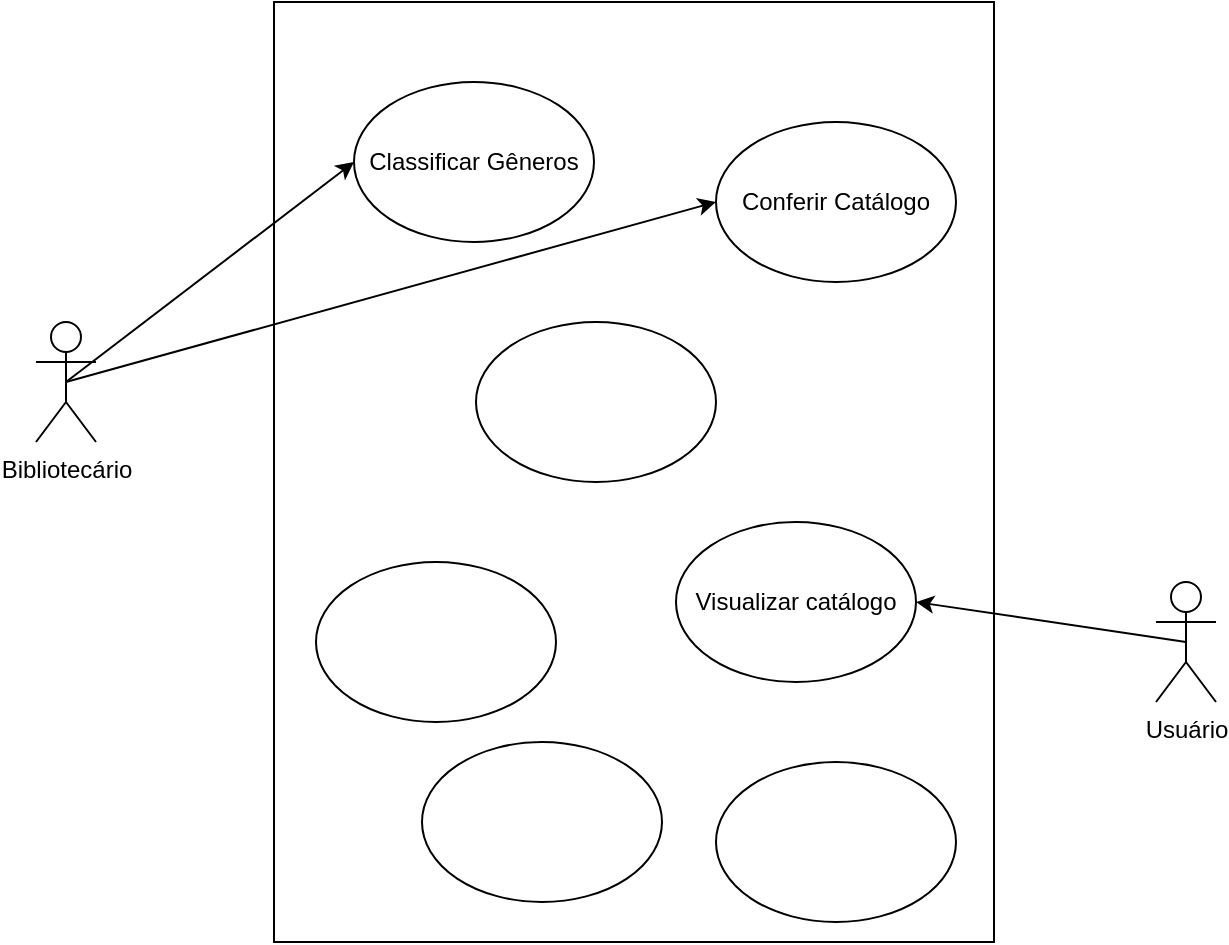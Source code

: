 <mxfile version="23.1.5" type="github">
  <diagram name="Página-1" id="uKG1hIwC789y6OuYV_Js">
    <mxGraphModel dx="1195" dy="652" grid="1" gridSize="10" guides="1" tooltips="1" connect="1" arrows="1" fold="1" page="1" pageScale="1" pageWidth="827" pageHeight="1169" math="0" shadow="0">
      <root>
        <mxCell id="0" />
        <mxCell id="1" parent="0" />
        <mxCell id="Io_aHo277Q3QV6PfObrv-2" value="" style="rounded=0;whiteSpace=wrap;html=1;" parent="1" vertex="1">
          <mxGeometry x="239" y="340" width="360" height="470" as="geometry" />
        </mxCell>
        <mxCell id="Io_aHo277Q3QV6PfObrv-1" value="Visualizar catálogo" style="ellipse;whiteSpace=wrap;html=1;" parent="1" vertex="1">
          <mxGeometry x="440" y="600" width="120" height="80" as="geometry" />
        </mxCell>
        <mxCell id="rk9aDWEZftjTUIki3564-2" value="" style="ellipse;whiteSpace=wrap;html=1;" vertex="1" parent="1">
          <mxGeometry x="340" y="500" width="120" height="80" as="geometry" />
        </mxCell>
        <mxCell id="rk9aDWEZftjTUIki3564-3" value="" style="ellipse;whiteSpace=wrap;html=1;" vertex="1" parent="1">
          <mxGeometry x="460" y="720" width="120" height="80" as="geometry" />
        </mxCell>
        <mxCell id="rk9aDWEZftjTUIki3564-4" value="Conferir Catálogo" style="ellipse;whiteSpace=wrap;html=1;" vertex="1" parent="1">
          <mxGeometry x="460" y="400" width="120" height="80" as="geometry" />
        </mxCell>
        <mxCell id="rk9aDWEZftjTUIki3564-5" value="Classificar Gêneros" style="ellipse;whiteSpace=wrap;html=1;" vertex="1" parent="1">
          <mxGeometry x="279" y="380" width="120" height="80" as="geometry" />
        </mxCell>
        <mxCell id="rk9aDWEZftjTUIki3564-6" value="" style="ellipse;whiteSpace=wrap;html=1;" vertex="1" parent="1">
          <mxGeometry x="260" y="620" width="120" height="80" as="geometry" />
        </mxCell>
        <mxCell id="rk9aDWEZftjTUIki3564-7" value="" style="ellipse;whiteSpace=wrap;html=1;" vertex="1" parent="1">
          <mxGeometry x="313" y="710" width="120" height="80" as="geometry" />
        </mxCell>
        <mxCell id="rk9aDWEZftjTUIki3564-12" style="rounded=0;orthogonalLoop=1;jettySize=auto;html=1;exitX=0.5;exitY=0.5;exitDx=0;exitDy=0;exitPerimeter=0;entryX=1;entryY=0.5;entryDx=0;entryDy=0;curved=0;strokeColor=default;" edge="1" parent="1" source="rk9aDWEZftjTUIki3564-8" target="Io_aHo277Q3QV6PfObrv-1">
          <mxGeometry relative="1" as="geometry" />
        </mxCell>
        <mxCell id="rk9aDWEZftjTUIki3564-8" value="Usuário" style="shape=umlActor;verticalLabelPosition=bottom;verticalAlign=top;html=1;outlineConnect=0;" vertex="1" parent="1">
          <mxGeometry x="680" y="630" width="30" height="60" as="geometry" />
        </mxCell>
        <mxCell id="rk9aDWEZftjTUIki3564-13" style="rounded=0;orthogonalLoop=1;jettySize=auto;html=1;exitX=0.5;exitY=0.5;exitDx=0;exitDy=0;exitPerimeter=0;entryX=0;entryY=0.5;entryDx=0;entryDy=0;" edge="1" parent="1" source="rk9aDWEZftjTUIki3564-9" target="rk9aDWEZftjTUIki3564-5">
          <mxGeometry relative="1" as="geometry" />
        </mxCell>
        <mxCell id="rk9aDWEZftjTUIki3564-15" style="rounded=0;orthogonalLoop=1;jettySize=auto;html=1;exitX=0.5;exitY=0.5;exitDx=0;exitDy=0;exitPerimeter=0;entryX=0;entryY=0.5;entryDx=0;entryDy=0;" edge="1" parent="1" source="rk9aDWEZftjTUIki3564-9" target="rk9aDWEZftjTUIki3564-4">
          <mxGeometry relative="1" as="geometry" />
        </mxCell>
        <mxCell id="rk9aDWEZftjTUIki3564-9" value="Bibliotecário" style="shape=umlActor;verticalLabelPosition=bottom;verticalAlign=top;html=1;outlineConnect=0;" vertex="1" parent="1">
          <mxGeometry x="120" y="500" width="30" height="60" as="geometry" />
        </mxCell>
      </root>
    </mxGraphModel>
  </diagram>
</mxfile>
